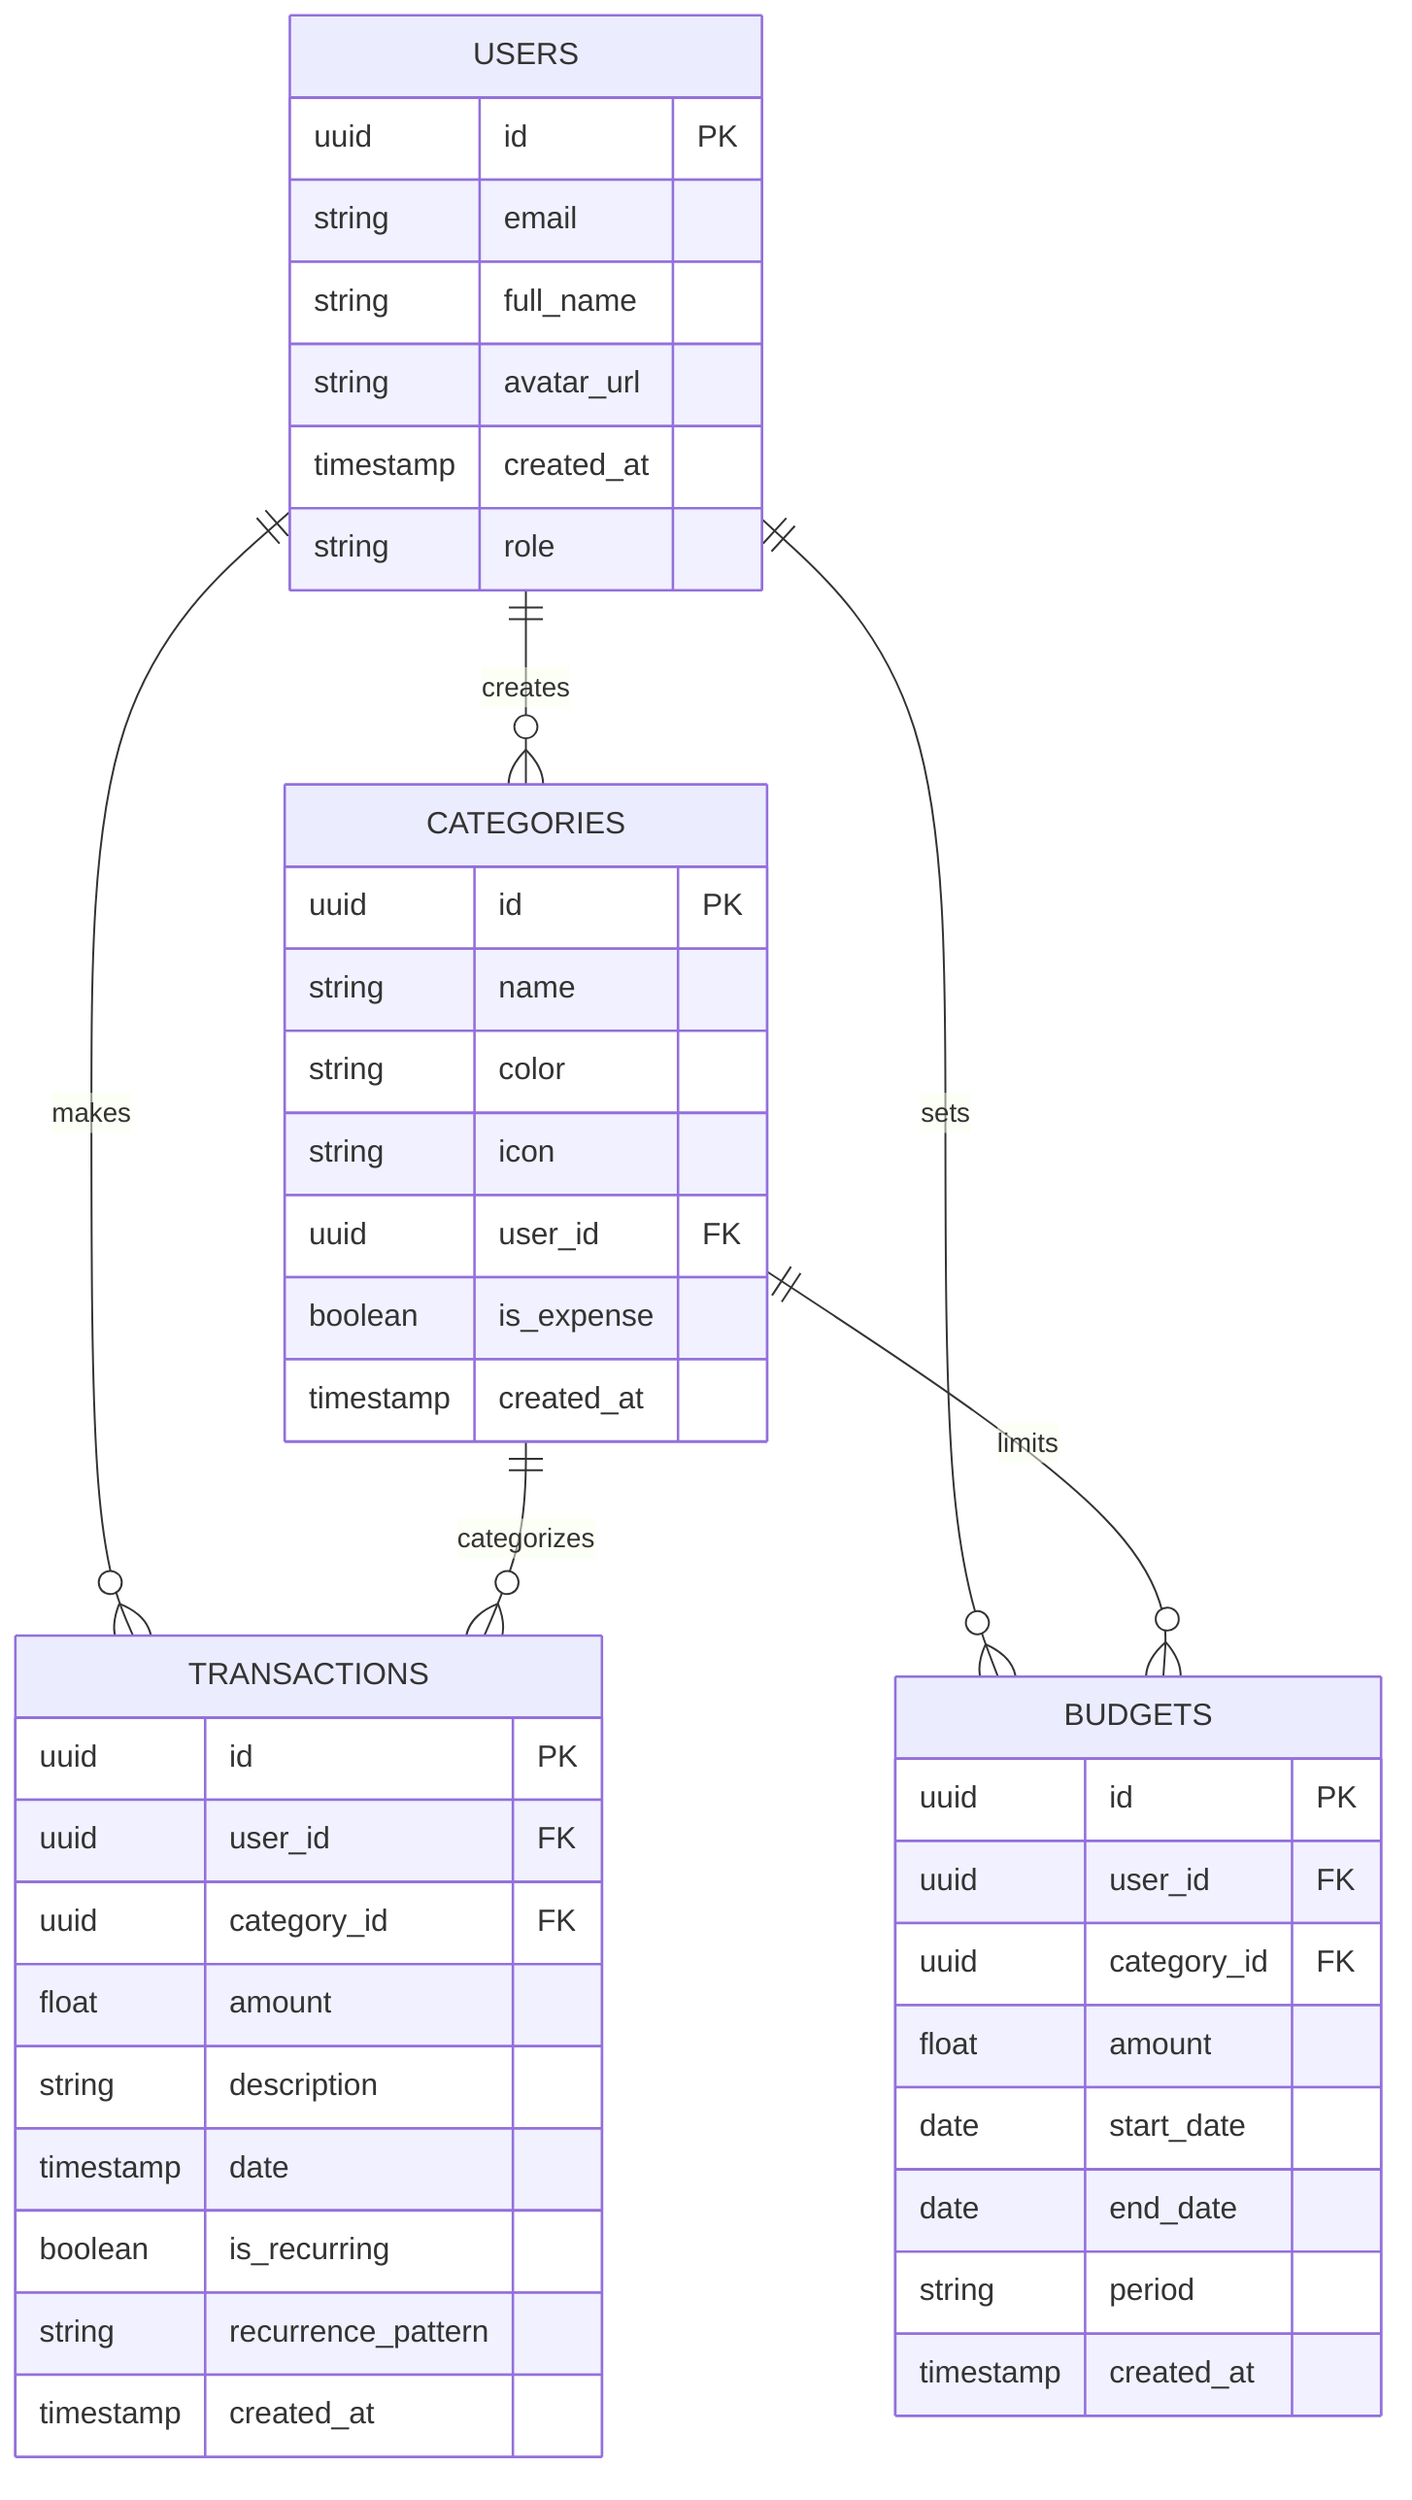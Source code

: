 erDiagram
    USERS {
        uuid id PK
        string email
        string full_name
        string avatar_url
        timestamp created_at
        string role
    }
    
    CATEGORIES {
        uuid id PK
        string name
        string color
        string icon
        uuid user_id FK
        boolean is_expense
        timestamp created_at
    }
    
    TRANSACTIONS {
        uuid id PK
        uuid user_id FK
        uuid category_id FK
        float amount
        string description
        timestamp date
        boolean is_recurring
        string recurrence_pattern
        timestamp created_at
    }
    
    BUDGETS {
        uuid id PK
        uuid user_id FK
        uuid category_id FK
        float amount
        date start_date
        date end_date
        string period
        timestamp created_at
    }
    
    USERS ||--o{ CATEGORIES : creates
    USERS ||--o{ TRANSACTIONS : makes
    USERS ||--o{ BUDGETS : sets
    CATEGORIES ||--o{ TRANSACTIONS : categorizes
    CATEGORIES ||--o{ BUDGETS : limits